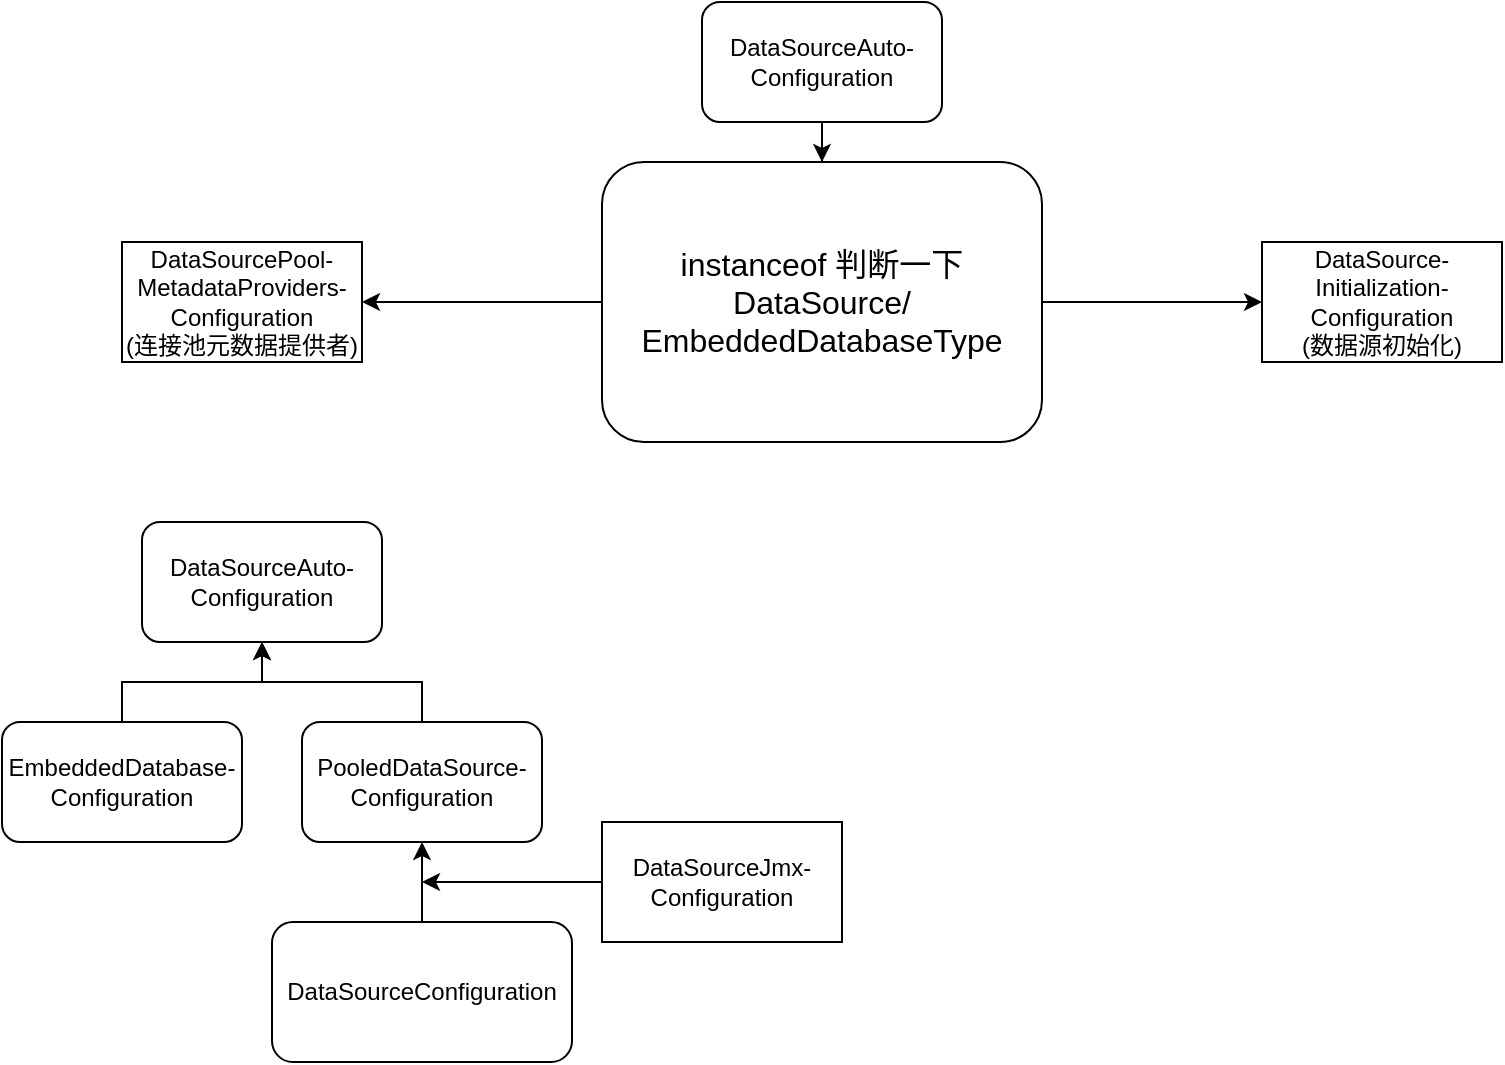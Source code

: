 <mxfile version="24.0.5" type="github">
  <diagram name="第 1 页" id="jSfeeTbyW1jBnwEB6kKy">
    <mxGraphModel dx="842" dy="502" grid="1" gridSize="10" guides="1" tooltips="1" connect="1" arrows="1" fold="1" page="1" pageScale="1" pageWidth="827" pageHeight="1169" math="0" shadow="0">
      <root>
        <mxCell id="0" />
        <mxCell id="1" parent="0" />
        <mxCell id="DhTZIucDK908sM7ZXncY-12" style="edgeStyle=orthogonalEdgeStyle;rounded=0;orthogonalLoop=1;jettySize=auto;html=1;entryX=1;entryY=0.5;entryDx=0;entryDy=0;" edge="1" parent="1" source="DhTZIucDK908sM7ZXncY-2" target="DhTZIucDK908sM7ZXncY-14">
          <mxGeometry relative="1" as="geometry">
            <mxPoint x="280" y="310.0" as="targetPoint" />
          </mxGeometry>
        </mxCell>
        <mxCell id="DhTZIucDK908sM7ZXncY-13" style="edgeStyle=orthogonalEdgeStyle;rounded=0;orthogonalLoop=1;jettySize=auto;html=1;entryX=0;entryY=0.5;entryDx=0;entryDy=0;" edge="1" parent="1" source="DhTZIucDK908sM7ZXncY-2" target="DhTZIucDK908sM7ZXncY-15">
          <mxGeometry relative="1" as="geometry">
            <mxPoint x="650" y="300" as="targetPoint" />
          </mxGeometry>
        </mxCell>
        <mxCell id="DhTZIucDK908sM7ZXncY-2" value="&lt;div&gt;&lt;font style=&quot;font-size: 16px;&quot;&gt;instanceof 判断一下&lt;/font&gt;&lt;/div&gt;&lt;font style=&quot;font-size: 16px;&quot;&gt;DataSource/&lt;/font&gt;&lt;div&gt;&lt;font style=&quot;font-size: 16px;&quot;&gt;EmbeddedDatabaseType&lt;br&gt;&lt;/font&gt;&lt;/div&gt;" style="rounded=1;whiteSpace=wrap;html=1;" vertex="1" parent="1">
          <mxGeometry x="340" y="100" width="220" height="140" as="geometry" />
        </mxCell>
        <mxCell id="DhTZIucDK908sM7ZXncY-7" style="edgeStyle=orthogonalEdgeStyle;rounded=0;orthogonalLoop=1;jettySize=auto;html=1;exitX=0.5;exitY=1;exitDx=0;exitDy=0;" edge="1" parent="1" source="DhTZIucDK908sM7ZXncY-4" target="DhTZIucDK908sM7ZXncY-2">
          <mxGeometry relative="1" as="geometry" />
        </mxCell>
        <mxCell id="DhTZIucDK908sM7ZXncY-4" value="DataSourceAuto-&lt;div&gt;Configuration&lt;/div&gt;" style="rounded=1;whiteSpace=wrap;html=1;" vertex="1" parent="1">
          <mxGeometry x="390" y="20" width="120" height="60" as="geometry" />
        </mxCell>
        <mxCell id="DhTZIucDK908sM7ZXncY-14" value="DataSourcePool-&lt;div&gt;MetadataProviders-&lt;/div&gt;&lt;div&gt;Configuration&lt;/div&gt;&lt;div&gt;(连接池元数据提供者)&lt;/div&gt;" style="rounded=0;whiteSpace=wrap;html=1;" vertex="1" parent="1">
          <mxGeometry x="100" y="140" width="120" height="60" as="geometry" />
        </mxCell>
        <mxCell id="DhTZIucDK908sM7ZXncY-15" value="DataSource-&lt;div&gt;Initialization-&lt;/div&gt;&lt;div&gt;Configuration&lt;/div&gt;&lt;div&gt;(数据源初始化)&lt;/div&gt;" style="rounded=0;whiteSpace=wrap;html=1;" vertex="1" parent="1">
          <mxGeometry x="670" y="140" width="120" height="60" as="geometry" />
        </mxCell>
        <mxCell id="DhTZIucDK908sM7ZXncY-21" style="edgeStyle=orthogonalEdgeStyle;rounded=0;orthogonalLoop=1;jettySize=auto;html=1;exitX=0.5;exitY=1;exitDx=0;exitDy=0;" edge="1" parent="1" source="DhTZIucDK908sM7ZXncY-17">
          <mxGeometry relative="1" as="geometry">
            <mxPoint x="169.724" y="340.069" as="targetPoint" />
          </mxGeometry>
        </mxCell>
        <mxCell id="DhTZIucDK908sM7ZXncY-17" value="DataSourceAuto-&lt;div&gt;Configuration&lt;/div&gt;" style="rounded=1;whiteSpace=wrap;html=1;" vertex="1" parent="1">
          <mxGeometry x="110" y="280" width="120" height="60" as="geometry" />
        </mxCell>
        <mxCell id="DhTZIucDK908sM7ZXncY-24" value="" style="edgeStyle=orthogonalEdgeStyle;rounded=0;orthogonalLoop=1;jettySize=auto;html=1;" edge="1" parent="1" source="DhTZIucDK908sM7ZXncY-19" target="DhTZIucDK908sM7ZXncY-17">
          <mxGeometry relative="1" as="geometry" />
        </mxCell>
        <mxCell id="DhTZIucDK908sM7ZXncY-19" value="EmbeddedDatabase-&lt;div&gt;Configuration&lt;/div&gt;" style="rounded=1;whiteSpace=wrap;html=1;" vertex="1" parent="1">
          <mxGeometry x="40" y="380" width="120" height="60" as="geometry" />
        </mxCell>
        <mxCell id="DhTZIucDK908sM7ZXncY-25" value="" style="edgeStyle=orthogonalEdgeStyle;rounded=0;orthogonalLoop=1;jettySize=auto;html=1;" edge="1" parent="1" source="DhTZIucDK908sM7ZXncY-20" target="DhTZIucDK908sM7ZXncY-17">
          <mxGeometry relative="1" as="geometry" />
        </mxCell>
        <mxCell id="DhTZIucDK908sM7ZXncY-20" value="PooledDataSource-&lt;div&gt;Configuration&lt;/div&gt;" style="rounded=1;whiteSpace=wrap;html=1;" vertex="1" parent="1">
          <mxGeometry x="190" y="380" width="120" height="60" as="geometry" />
        </mxCell>
        <mxCell id="DhTZIucDK908sM7ZXncY-33" style="edgeStyle=orthogonalEdgeStyle;rounded=0;orthogonalLoop=1;jettySize=auto;html=1;entryX=0.5;entryY=1;entryDx=0;entryDy=0;" edge="1" parent="1" source="DhTZIucDK908sM7ZXncY-26" target="DhTZIucDK908sM7ZXncY-20">
          <mxGeometry relative="1" as="geometry" />
        </mxCell>
        <mxCell id="DhTZIucDK908sM7ZXncY-26" value="DataSourceConfiguration" style="whiteSpace=wrap;html=1;rounded=1;" vertex="1" parent="1">
          <mxGeometry x="175" y="480" width="150" height="70" as="geometry" />
        </mxCell>
        <mxCell id="DhTZIucDK908sM7ZXncY-31" style="edgeStyle=orthogonalEdgeStyle;rounded=0;orthogonalLoop=1;jettySize=auto;html=1;" edge="1" parent="1" source="DhTZIucDK908sM7ZXncY-29">
          <mxGeometry relative="1" as="geometry">
            <mxPoint x="250" y="460.0" as="targetPoint" />
          </mxGeometry>
        </mxCell>
        <mxCell id="DhTZIucDK908sM7ZXncY-29" value="DataSourceJmx-&lt;div&gt;Configuration&lt;/div&gt;" style="rounded=0;whiteSpace=wrap;html=1;" vertex="1" parent="1">
          <mxGeometry x="340" y="430" width="120" height="60" as="geometry" />
        </mxCell>
      </root>
    </mxGraphModel>
  </diagram>
</mxfile>
